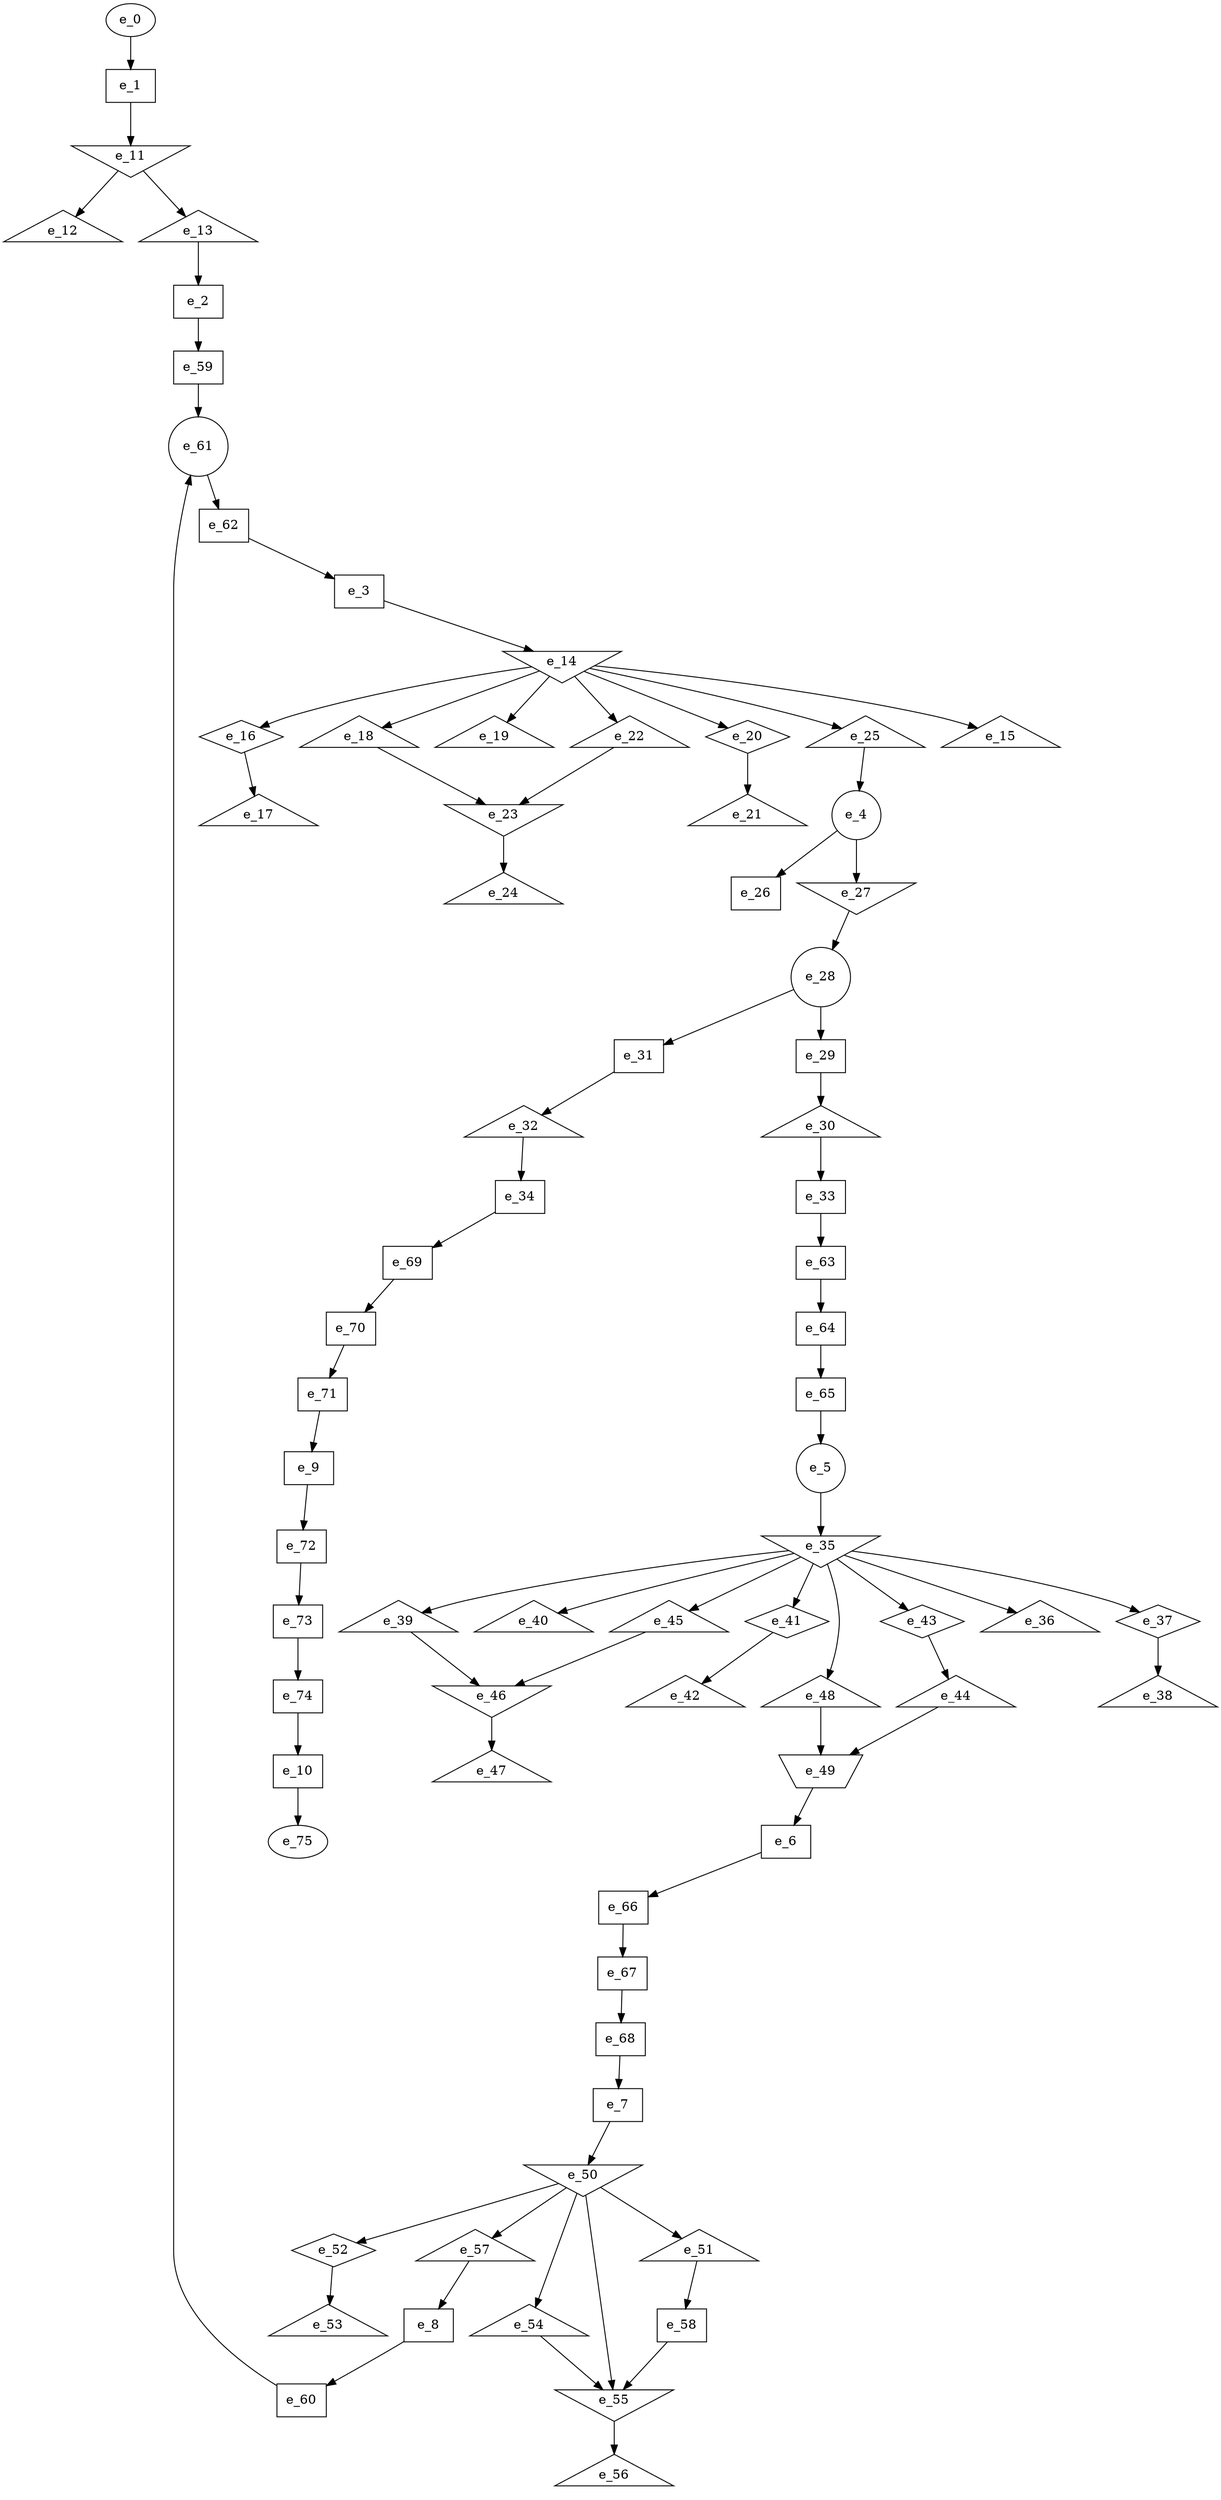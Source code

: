 digraph control_path {
  e_0: entry_node : n ;
  e_1 [shape = dot];
  e_2 [shape = dot];
  e_3 [shape = dot];
  e_4 [shape = circle];
  e_5 [shape = circle];
  e_6 [shape = dot];
  e_7 [shape = dot];
  e_8 [shape = dot];
  e_9 [shape = dot];
  e_10 [shape = dot];
  e_11 [shape = invtriangle];
  e_12 [shape = triangle];
  e_13 [shape = triangle];
  e_14 [shape = invtriangle];
  e_15 [shape = triangle];
  e_16 [shape = diamond];
  e_17 [shape = triangle];
  e_18 [shape = triangle];
  e_19 [shape = triangle];
  e_20 [shape = diamond];
  e_21 [shape = triangle];
  e_22 [shape = triangle];
  e_23 [shape = invtriangle];
  e_24 [shape = triangle];
  e_25 [shape = triangle];
  e_26 [shape = dot];
  e_27 [shape = invtriangle];
  e_28 [shape = circle];
  e_29 [shape = dot];
  e_30 [shape = triangle];
  e_31 [shape = dot];
  e_32 [shape = triangle];
  e_33 [shape = dot];
  e_34 [shape = dot];
  e_35 [shape = invtriangle];
  e_36 [shape = triangle];
  e_37 [shape = diamond];
  e_38 [shape = triangle];
  e_39 [shape = triangle];
  e_40 [shape = triangle];
  e_41 [shape = diamond];
  e_42 [shape = triangle];
  e_43 [shape = diamond];
  e_44 [shape = triangle];
  e_45 [shape = triangle];
  e_46 [shape = invtriangle];
  e_47 [shape = triangle];
  e_48 [shape = triangle];
  e_49 [shape = invtrapezium];
  e_50 [shape = invtriangle];
  e_51 [shape = triangle];
  e_52 [shape = diamond];
  e_53 [shape = triangle];
  e_54 [shape = triangle];
  e_55 [shape = invtriangle];
  e_56 [shape = triangle];
  e_57 [shape = triangle];
  e_58 [shape = dot];
  e_59 [shape = dot];
  e_60 [shape = dot];
  e_61 [shape = circle];
  e_62 [shape = dot];
  e_63 [shape = dot];
  e_64 [shape = dot];
  e_65 [shape = dot];
  e_66 [shape = dot];
  e_67 [shape = dot];
  e_68 [shape = dot];
  e_69 [shape = dot];
  e_70 [shape = dot];
  e_71 [shape = dot];
  e_72 [shape = dot];
  e_73 [shape = dot];
  e_74 [shape = dot];
  e_75: exit_node : s ;
  e_0 -> e_1;
  e_13 -> e_2;
  e_62 -> e_3;
  e_25 -> e_4;
  e_65 -> e_5;
  e_49 -> e_6;
  e_68 -> e_7;
  e_57 -> e_8;
  e_71 -> e_9;
  e_74 -> e_10;
  e_1 -> e_11;
  e_11 -> e_12;
  e_11 -> e_13;
  e_3 -> e_14;
  e_14 -> e_15;
  e_14 -> e_16;
  e_16 -> e_17;
  e_14 -> e_18;
  e_14 -> e_19;
  e_14 -> e_20;
  e_20 -> e_21;
  e_14 -> e_22;
  e_18 -> e_23;
  e_22 -> e_23;
  e_23 -> e_24;
  e_14 -> e_25;
  e_4 -> e_26;
  e_4 -> e_27;
  e_27 -> e_28;
  e_28 -> e_29;
  e_29 -> e_30;
  e_28 -> e_31;
  e_31 -> e_32;
  e_30 -> e_33;
  e_32 -> e_34;
  e_5 -> e_35;
  e_35 -> e_36;
  e_35 -> e_37;
  e_37 -> e_38;
  e_35 -> e_39;
  e_35 -> e_40;
  e_35 -> e_41;
  e_41 -> e_42;
  e_35 -> e_43;
  e_43 -> e_44;
  e_35 -> e_45;
  e_39 -> e_46;
  e_45 -> e_46;
  e_46 -> e_47;
  e_35 -> e_48;
  e_44 -> e_49;
  e_48 -> e_49;
  e_7 -> e_50;
  e_50 -> e_51;
  e_50 -> e_52;
  e_52 -> e_53;
  e_50 -> e_54;
  e_50 -> e_55;
  e_54 -> e_55;
  e_58 -> e_55;
  e_55 -> e_56;
  e_50 -> e_57;
  e_51 -> e_58;
  e_2 -> e_59;
  e_8 -> e_60;
  e_59 -> e_61;
  e_60 -> e_61;
  e_61 -> e_62;
  e_33 -> e_63;
  e_63 -> e_64;
  e_64 -> e_65;
  e_6 -> e_66;
  e_66 -> e_67;
  e_67 -> e_68;
  e_34 -> e_69;
  e_69 -> e_70;
  e_70 -> e_71;
  e_9 -> e_72;
  e_72 -> e_73;
  e_73 -> e_74;
  e_10 -> e_75;
}
